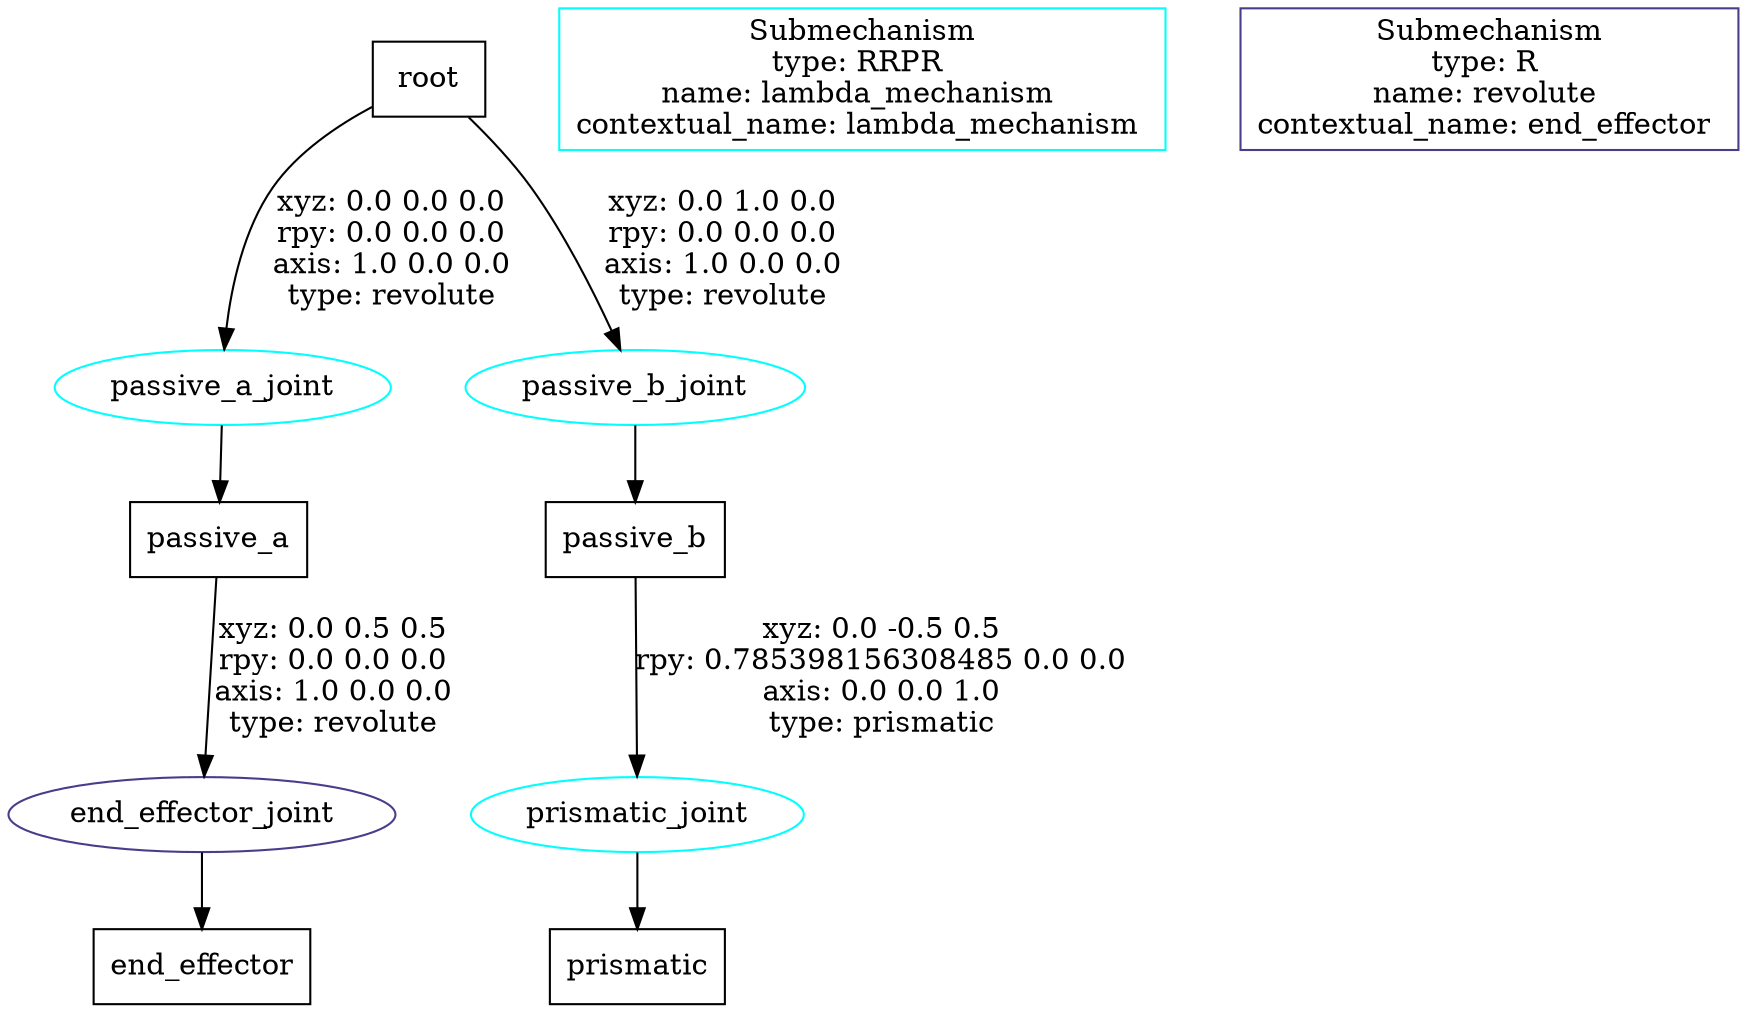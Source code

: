 digraph G {
esep=10;
sep=10;
nodesep=0.5;
node [shape=box];
"root" [label="root"];
"passive_a" [label="passive_a"];
"end_effector" [label="end_effector"];
"passive_b" [label="passive_b"];
"prismatic" [label="prismatic"];
node [shape=box, color=cyan, fontcolor=black];
"submech_lambda_mechanism" [label="Submechanism\ntype: RRPR \nname: lambda_mechanism \ncontextual_name: lambda_mechanism "];
node [shape=box, color=darkslateblue, fontcolor=black];
"submech_end_effector" [label="Submechanism\ntype: R \nname: revolute \ncontextual_name: end_effector "];
node [shape=ellipse, color=cyan, fontcolor=black];
"root" -> "passive_a_joint" [label="xyz: 0.0 0.0 0.0 \nrpy: 0.0 0.0 0.0 \naxis: 1.0 0.0 0.0 \ntype: revolute "] "passive_a_joint" -> "passive_a"
"root" -> "passive_b_joint" [label="xyz: 0.0 1.0 0.0 \nrpy: 0.0 0.0 0.0 \naxis: 1.0 0.0 0.0 \ntype: revolute "] "passive_b_joint" -> "passive_b"
"passive_b" -> "prismatic_joint" [label="xyz: 0.0 -0.5 0.5 \nrpy: 0.785398156308485 0.0 0.0 \naxis: 0.0 0.0 1.0 \ntype: prismatic "] "prismatic_joint" -> "prismatic"
node [shape=ellipse, color=darkslateblue, fontcolor=black];
"passive_a" -> "end_effector_joint" [label="xyz: 0.0 0.5 0.5 \nrpy: 0.0 0.0 0.0 \naxis: 1.0 0.0 0.0 \ntype: revolute "] "end_effector_joint" -> "end_effector"
}
